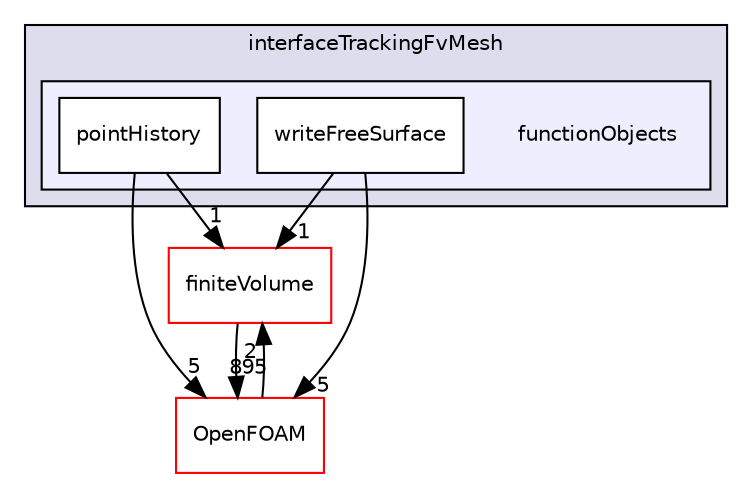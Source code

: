 digraph "src/dynamicFaMesh/interfaceTrackingFvMesh/functionObjects" {
  bgcolor=transparent;
  compound=true
  node [ fontsize="10", fontname="Helvetica"];
  edge [ labelfontsize="10", labelfontname="Helvetica"];
  subgraph clusterdir_34ca9536a2dd6203973d129ecc06a76d {
    graph [ bgcolor="#ddddee", pencolor="black", label="interfaceTrackingFvMesh" fontname="Helvetica", fontsize="10", URL="dir_34ca9536a2dd6203973d129ecc06a76d.html"]
  subgraph clusterdir_79d7b805227b3b9bea9b0bbce9d192c0 {
    graph [ bgcolor="#eeeeff", pencolor="black", label="" URL="dir_79d7b805227b3b9bea9b0bbce9d192c0.html"];
    dir_79d7b805227b3b9bea9b0bbce9d192c0 [shape=plaintext label="functionObjects"];
    dir_479d2ff06ed57bdf38f95ac7a24258a9 [shape=box label="pointHistory" color="black" fillcolor="white" style="filled" URL="dir_479d2ff06ed57bdf38f95ac7a24258a9.html"];
    dir_986b622109b70b5ef273880628f5b901 [shape=box label="writeFreeSurface" color="black" fillcolor="white" style="filled" URL="dir_986b622109b70b5ef273880628f5b901.html"];
  }
  }
  dir_9bd15774b555cf7259a6fa18f99fe99b [shape=box label="finiteVolume" color="red" URL="dir_9bd15774b555cf7259a6fa18f99fe99b.html"];
  dir_c5473ff19b20e6ec4dfe5c310b3778a8 [shape=box label="OpenFOAM" color="red" URL="dir_c5473ff19b20e6ec4dfe5c310b3778a8.html"];
  dir_9bd15774b555cf7259a6fa18f99fe99b->dir_c5473ff19b20e6ec4dfe5c310b3778a8 [headlabel="895", labeldistance=1.5 headhref="dir_000814_002151.html"];
  dir_986b622109b70b5ef273880628f5b901->dir_9bd15774b555cf7259a6fa18f99fe99b [headlabel="1", labeldistance=1.5 headhref="dir_000574_000814.html"];
  dir_986b622109b70b5ef273880628f5b901->dir_c5473ff19b20e6ec4dfe5c310b3778a8 [headlabel="5", labeldistance=1.5 headhref="dir_000574_002151.html"];
  dir_479d2ff06ed57bdf38f95ac7a24258a9->dir_9bd15774b555cf7259a6fa18f99fe99b [headlabel="1", labeldistance=1.5 headhref="dir_000573_000814.html"];
  dir_479d2ff06ed57bdf38f95ac7a24258a9->dir_c5473ff19b20e6ec4dfe5c310b3778a8 [headlabel="5", labeldistance=1.5 headhref="dir_000573_002151.html"];
  dir_c5473ff19b20e6ec4dfe5c310b3778a8->dir_9bd15774b555cf7259a6fa18f99fe99b [headlabel="2", labeldistance=1.5 headhref="dir_002151_000814.html"];
}

